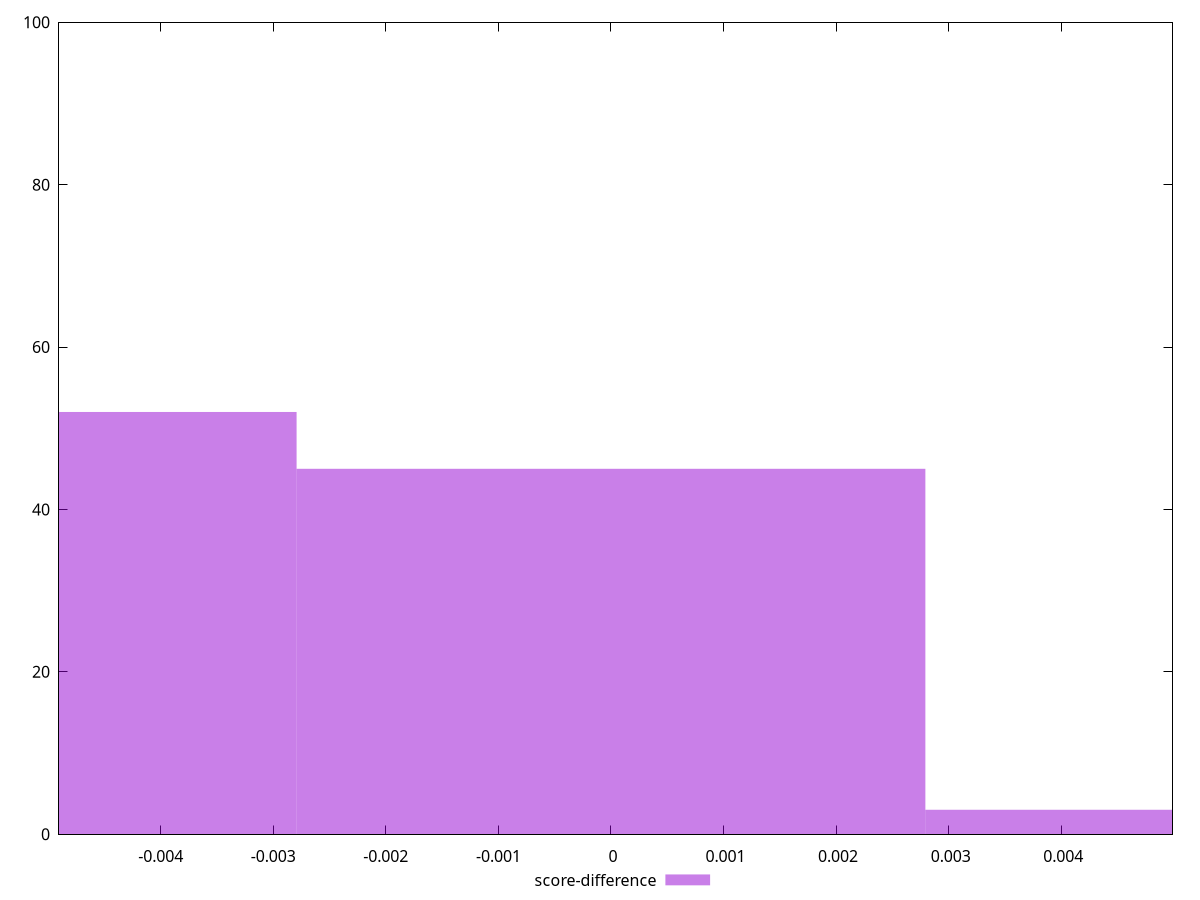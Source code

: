 reset

$scoreDifference <<EOF
0 45
-0.00558588646808418 52
0.00558588646808418 3
EOF

set key outside below
set boxwidth 0.00558588646808418
set xrange [-0.004903572805728507:0.0049883629053394385]
set yrange [0:100]
set trange [0:100]
set style fill transparent solid 0.5 noborder
set terminal svg size 640, 490 enhanced background rgb 'white'
set output "reprap/first-meaningful-paint/samples/pages+cached+noexternal/score-difference/histogram.svg"

plot $scoreDifference title "score-difference" with boxes

reset
